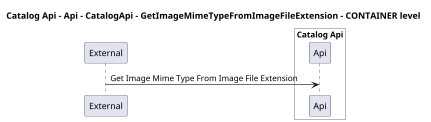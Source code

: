 @startuml
skinparam dpi 60

title Catalog Api - Api - CatalogApi - GetImageMimeTypeFromImageFileExtension - CONTAINER level

participant "External" as C4InterFlow.Utils.ExternalSystem

box "Catalog Api" #White

    participant "Api" as dotnet.eShop.Architecture.SoftwareSystems.CatalogApi.Containers.Api
end box


C4InterFlow.Utils.ExternalSystem -> dotnet.eShop.Architecture.SoftwareSystems.CatalogApi.Containers.Api : Get Image Mime Type From Image File Extension


@enduml
